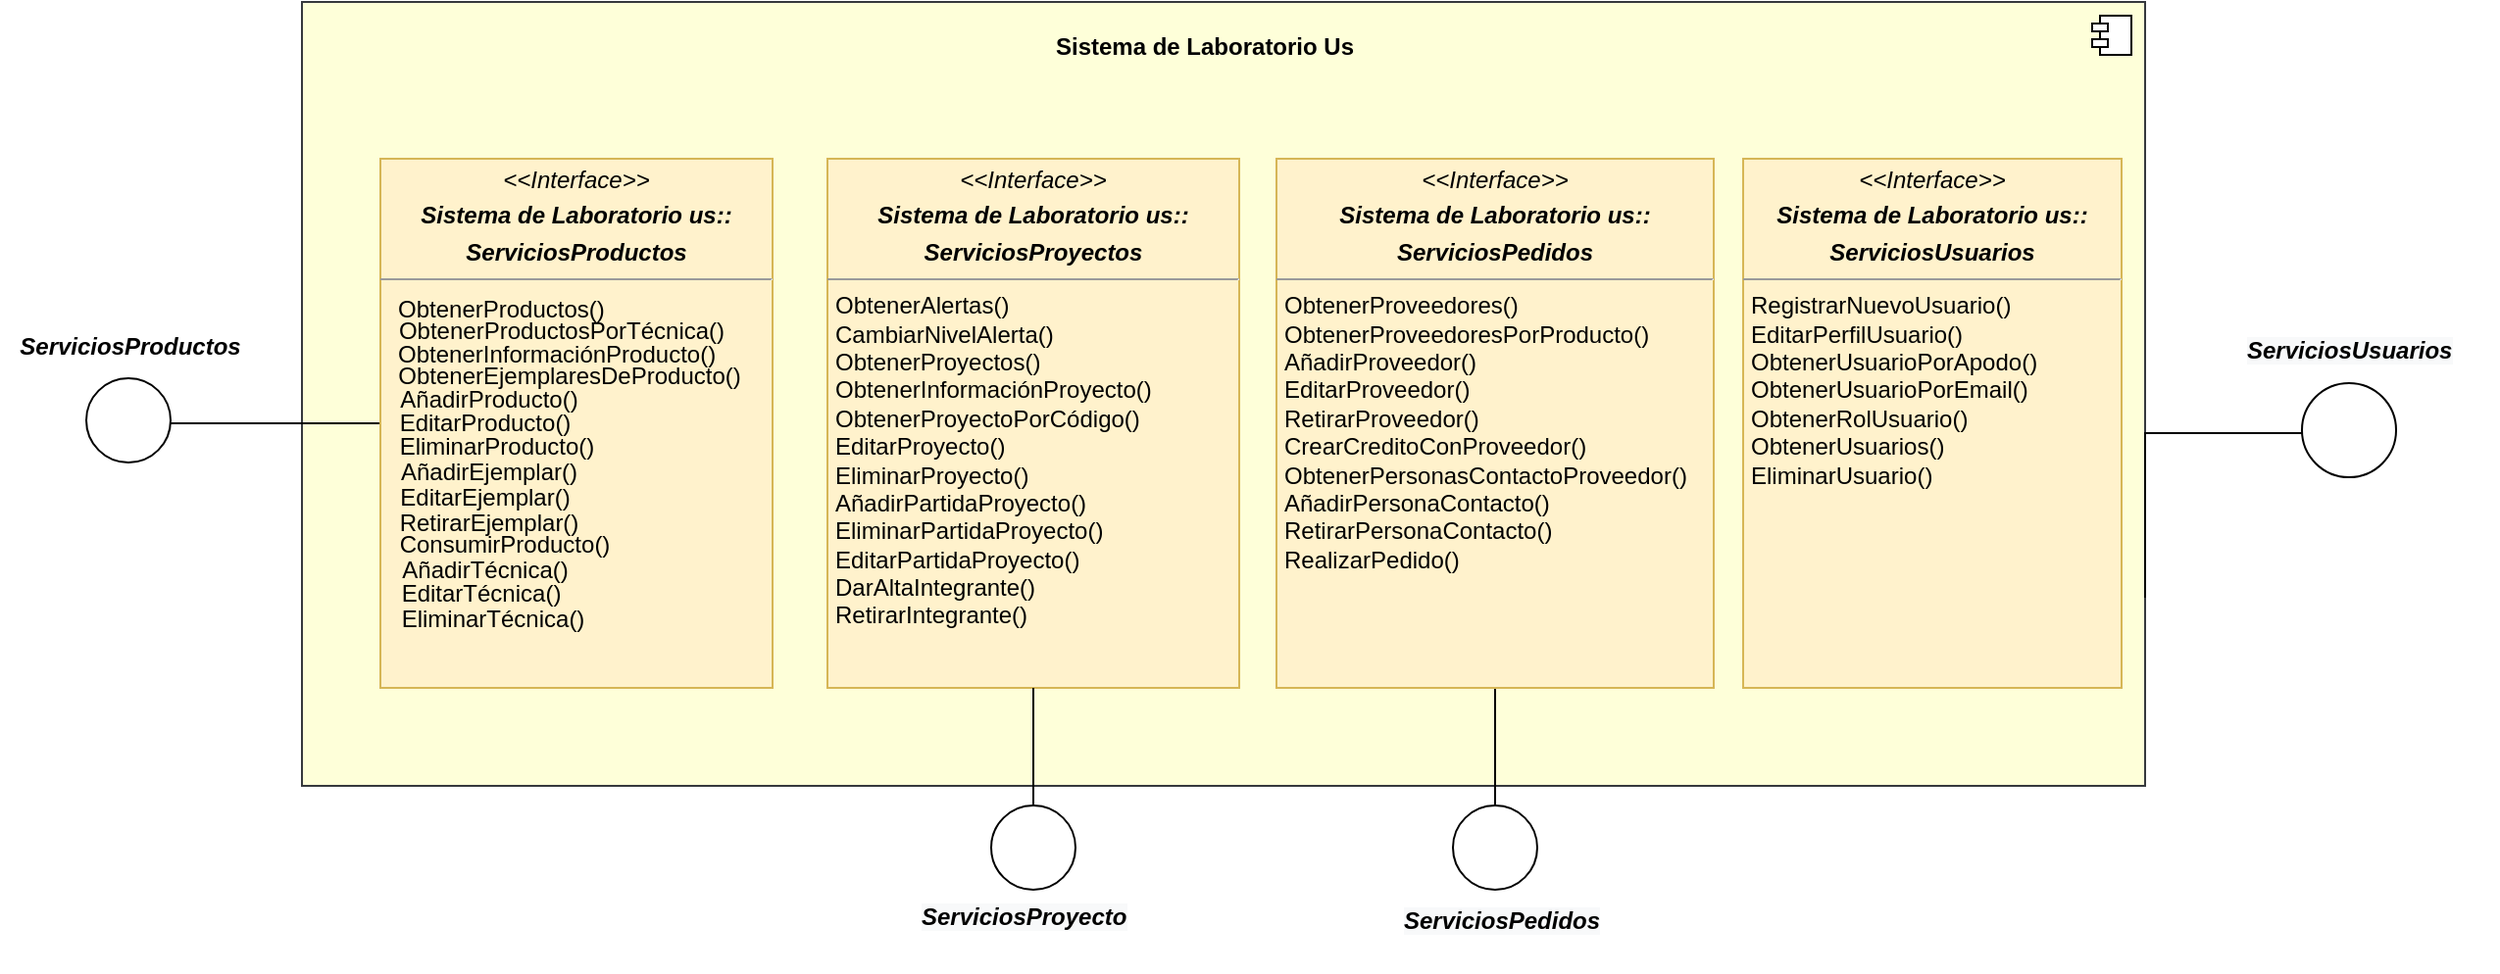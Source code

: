 <mxfile version="14.1.9" type="google"><diagram id="ibetjPbOLJQkq_5FpPAQ" name="Page-1"><mxGraphModel dx="2295" dy="735" grid="1" gridSize="10" guides="1" tooltips="1" connect="1" arrows="1" fold="1" page="1" pageScale="1" pageWidth="827" pageHeight="1169" math="0" shadow="0"><root><mxCell id="0"/><mxCell id="1" parent="0"/><mxCell id="d2kBLkRrHaHWZb3R08sP-2" value="" style="html=1;dropTarget=0;strokeColor=#36393d;fillColor=#FEFFD9;" parent="1" vertex="1"><mxGeometry x="100" y="110" width="940" height="400" as="geometry"/></mxCell><mxCell id="d2kBLkRrHaHWZb3R08sP-3" value="" style="shape=module;jettyWidth=8;jettyHeight=4;" parent="d2kBLkRrHaHWZb3R08sP-2" vertex="1"><mxGeometry x="1" width="20" height="20" relative="1" as="geometry"><mxPoint x="-27" y="7" as="offset"/></mxGeometry></mxCell><mxCell id="d2kBLkRrHaHWZb3R08sP-4" value="&lt;b&gt;Sistema de Laboratorio Us&lt;/b&gt;" style="text;html=1;align=center;verticalAlign=middle;resizable=0;points=[];autosize=1;" parent="1" vertex="1"><mxGeometry x="475" y="123" width="170" height="20" as="geometry"/></mxCell><mxCell id="Qazwq8WjykiGe2KJmcSN-8" style="edgeStyle=orthogonalEdgeStyle;rounded=0;orthogonalLoop=1;jettySize=auto;html=1;endArrow=none;endFill=0;entryX=1;entryY=0.5;entryDx=0;entryDy=0;" parent="1" source="d2kBLkRrHaHWZb3R08sP-5" edge="1"><mxGeometry relative="1" as="geometry"><mxPoint x="30" y="325" as="targetPoint"/></mxGeometry></mxCell><mxCell id="d2kBLkRrHaHWZb3R08sP-5" value="&lt;p style=&quot;margin: 0px ; margin-top: 4px ; text-align: center&quot;&gt;&lt;i&gt;&amp;lt;&amp;lt;Interface&amp;gt;&amp;gt;&lt;/i&gt;&lt;/p&gt;&lt;p style=&quot;margin: 0px ; margin-top: 4px ; text-align: center&quot;&gt;&lt;b&gt;&lt;i&gt;Sistema de Laboratorio us::&lt;/i&gt;&lt;/b&gt;&lt;/p&gt;&lt;p style=&quot;margin: 0px ; margin-top: 4px ; text-align: center&quot;&gt;&lt;b&gt;&lt;i&gt;ServiciosProductos&lt;/i&gt;&lt;/b&gt;&lt;/p&gt;&lt;hr size=&quot;1&quot;&gt;&lt;p style=&quot;margin: 0px ; margin-left: 4px&quot;&gt;&lt;/p&gt;&lt;p style=&quot;margin: 0px ; margin-left: 4px&quot;&gt;&lt;br&gt;&lt;/p&gt;" style="verticalAlign=top;align=left;overflow=fill;fontSize=12;fontFamily=Helvetica;html=1;fillColor=#fff2cc;strokeColor=#d6b656;" parent="1" vertex="1"><mxGeometry x="140" y="190" width="200" height="270" as="geometry"/></mxCell><mxCell id="d2kBLkRrHaHWZb3R08sP-6" value="&lt;p style=&quot;margin: 0px ; margin-top: 4px ; text-align: center&quot;&gt;&lt;i&gt;&amp;lt;&amp;lt;Interface&amp;gt;&amp;gt;&lt;/i&gt;&lt;br&gt;&lt;/p&gt;&lt;p style=&quot;margin: 4px 0px 0px ; text-align: center&quot;&gt;&lt;b&gt;&lt;i&gt;Sistema de Laboratorio us::&lt;/i&gt;&lt;/b&gt;&lt;/p&gt;&lt;p style=&quot;margin: 4px 0px 0px ; text-align: center&quot;&gt;&lt;b&gt;&lt;i&gt;ServiciosProyectos&lt;/i&gt;&lt;/b&gt;&lt;/p&gt;&lt;hr size=&quot;1&quot;&gt;&lt;p style=&quot;margin: 0px ; margin-left: 4px&quot;&gt;ObtenerAlertas()&lt;br&gt;CambiarNivelAlerta()&lt;/p&gt;&lt;p style=&quot;margin: 0px ; margin-left: 4px&quot;&gt;ObtenerProyectos()&lt;/p&gt;&lt;p style=&quot;margin: 0px ; margin-left: 4px&quot;&gt;ObtenerInformaciónProyecto()&lt;/p&gt;&lt;p style=&quot;margin: 0px ; margin-left: 4px&quot;&gt;ObtenerProyectoPorCódigo()&lt;/p&gt;&lt;p style=&quot;margin: 0px ; margin-left: 4px&quot;&gt;EditarProyecto()&lt;/p&gt;&lt;p style=&quot;margin: 0px ; margin-left: 4px&quot;&gt;EliminarProyecto()&lt;/p&gt;&lt;p style=&quot;margin: 0px ; margin-left: 4px&quot;&gt;AñadirPartidaProyecto()&lt;/p&gt;&lt;p style=&quot;margin: 0px ; margin-left: 4px&quot;&gt;EliminarPartidaProyecto()&lt;/p&gt;&lt;p style=&quot;margin: 0px ; margin-left: 4px&quot;&gt;EditarPartidaProyecto()&lt;/p&gt;&lt;p style=&quot;margin: 0px ; margin-left: 4px&quot;&gt;DarAltaIntegrante()&lt;/p&gt;&lt;p style=&quot;margin: 0px ; margin-left: 4px&quot;&gt;RetirarIntegrante()&lt;/p&gt;" style="verticalAlign=top;align=left;overflow=fill;fontSize=12;fontFamily=Helvetica;html=1;fillColor=#fff2cc;strokeColor=#d6b656;" parent="1" vertex="1"><mxGeometry x="368" y="190" width="210" height="270" as="geometry"/></mxCell><mxCell id="Qazwq8WjykiGe2KJmcSN-6" style="edgeStyle=orthogonalEdgeStyle;rounded=0;orthogonalLoop=1;jettySize=auto;html=1;endArrow=none;endFill=0;entryX=0.5;entryY=0;entryDx=0;entryDy=0;" parent="1" source="d2kBLkRrHaHWZb3R08sP-7" edge="1"><mxGeometry relative="1" as="geometry"><mxPoint x="708.5" y="530" as="targetPoint"/></mxGeometry></mxCell><mxCell id="d2kBLkRrHaHWZb3R08sP-7" value="&lt;p style=&quot;margin: 0px ; margin-top: 4px ; text-align: center&quot;&gt;&lt;i&gt;&amp;lt;&amp;lt;Interface&amp;gt;&amp;gt;&lt;/i&gt;&lt;/p&gt;&lt;p style=&quot;margin: 0px ; margin-top: 4px ; text-align: center&quot;&gt;&lt;b&gt;&lt;i&gt;Sistema de Laboratorio us::&lt;/i&gt;&lt;/b&gt;&lt;br&gt;&lt;/p&gt;&lt;p style=&quot;margin: 4px 0px 0px ; text-align: center&quot;&gt;&lt;b&gt;&lt;i&gt;ServiciosPedidos&lt;/i&gt;&lt;/b&gt;&lt;/p&gt;&lt;hr size=&quot;1&quot;&gt;&lt;p style=&quot;margin: 0px ; margin-left: 4px&quot;&gt;ObtenerProveedores()&lt;/p&gt;&lt;p style=&quot;margin: 0px ; margin-left: 4px&quot;&gt;ObtenerProveedoresPorProducto()&lt;/p&gt;&lt;p style=&quot;margin: 0px ; margin-left: 4px&quot;&gt;AñadirProveedor()&lt;/p&gt;&lt;p style=&quot;margin: 0px ; margin-left: 4px&quot;&gt;EditarProveedor()&lt;/p&gt;&lt;p style=&quot;margin: 0px ; margin-left: 4px&quot;&gt;RetirarProveedor()&lt;/p&gt;&lt;p style=&quot;margin: 0px ; margin-left: 4px&quot;&gt;CrearCreditoConProveedor()&lt;/p&gt;&lt;p style=&quot;margin: 0px ; margin-left: 4px&quot;&gt;ObtenerPersonasContactoProveedor()&lt;/p&gt;&lt;p style=&quot;margin: 0px ; margin-left: 4px&quot;&gt;AñadirPersonaContacto()&lt;/p&gt;&lt;p style=&quot;margin: 0px ; margin-left: 4px&quot;&gt;RetirarPersonaContacto()&lt;/p&gt;&lt;p style=&quot;margin: 0px ; margin-left: 4px&quot;&gt;RealizarPedido()&lt;/p&gt;&lt;p style=&quot;margin: 0px ; margin-left: 4px&quot;&gt;&lt;br&gt;&lt;/p&gt;" style="verticalAlign=top;align=left;overflow=fill;fontSize=12;fontFamily=Helvetica;html=1;fillColor=#fff2cc;strokeColor=#d6b656;" parent="1" vertex="1"><mxGeometry x="597" y="190" width="223" height="270" as="geometry"/></mxCell><mxCell id="Qazwq8WjykiGe2KJmcSN-9" style="edgeStyle=orthogonalEdgeStyle;rounded=0;orthogonalLoop=1;jettySize=auto;html=1;endArrow=none;endFill=0;entryX=0;entryY=0.5;entryDx=0;entryDy=0;" parent="1" edge="1"><mxGeometry relative="1" as="geometry"><mxPoint x="1165" y="325.5" as="targetPoint"/><mxPoint x="1040" y="414" as="sourcePoint"/><Array as="points"><mxPoint x="1040" y="330"/><mxPoint x="1165" y="330"/></Array></mxGeometry></mxCell><mxCell id="d2kBLkRrHaHWZb3R08sP-8" value="&lt;p style=&quot;margin: 0px ; margin-top: 4px ; text-align: center&quot;&gt;&lt;i&gt;&amp;lt;&amp;lt;Interface&amp;gt;&amp;gt;&lt;/i&gt;&lt;br&gt;&lt;/p&gt;&lt;p style=&quot;margin: 4px 0px 0px ; text-align: center&quot;&gt;&lt;b&gt;&lt;i&gt;Sistema de Laboratorio us::&lt;/i&gt;&lt;/b&gt;&lt;br&gt;&lt;/p&gt;&lt;p style=&quot;margin: 4px 0px 0px ; text-align: center&quot;&gt;&lt;b&gt;&lt;i&gt;ServiciosUsuarios&lt;/i&gt;&lt;/b&gt;&lt;/p&gt;&lt;hr size=&quot;1&quot;&gt;&lt;p style=&quot;margin: 0px ; margin-left: 4px&quot;&gt;RegistrarNuevoUsuario()&lt;/p&gt;&lt;p style=&quot;margin: 0px ; margin-left: 4px&quot;&gt;EditarPerfilUsuario()&lt;/p&gt;&lt;p style=&quot;margin: 0px ; margin-left: 4px&quot;&gt;ObtenerUsuarioPorApodo()&lt;/p&gt;&lt;p style=&quot;margin: 0px ; margin-left: 4px&quot;&gt;ObtenerUsuarioPorEmail()&lt;/p&gt;&lt;p style=&quot;margin: 0px ; margin-left: 4px&quot;&gt;ObtenerRolUsuario()&lt;/p&gt;&lt;p style=&quot;margin: 0px ; margin-left: 4px&quot;&gt;ObtenerUsuarios()&lt;/p&gt;&lt;p style=&quot;margin: 0px ; margin-left: 4px&quot;&gt;EliminarUsuario()&lt;/p&gt;&lt;p style=&quot;margin: 0px ; margin-left: 4px&quot;&gt;&lt;br&gt;&lt;/p&gt;" style="verticalAlign=top;align=left;overflow=fill;fontSize=12;fontFamily=Helvetica;html=1;fillColor=#fff2cc;strokeColor=#d6b656;" parent="1" vertex="1"><mxGeometry x="835" y="190" width="193" height="270" as="geometry"/></mxCell><mxCell id="Qazwq8WjykiGe2KJmcSN-2" value="ObtenerProductosPorTécnica()" style="text;html=1;align=center;verticalAlign=middle;resizable=0;points=[];autosize=1;" parent="1" vertex="1"><mxGeometry x="142" y="268" width="180" height="20" as="geometry"/></mxCell><mxCell id="Qazwq8WjykiGe2KJmcSN-19" value="ObtenerInformaciónProducto()" style="text;strokeColor=none;fillColor=none;align=left;verticalAlign=top;spacingLeft=4;spacingRight=4;overflow=hidden;rotatable=0;points=[[0,0.5],[1,0.5]];portConstraint=eastwest;" parent="1" vertex="1"><mxGeometry x="143" y="276" width="186" height="26" as="geometry"/></mxCell><mxCell id="Qazwq8WjykiGe2KJmcSN-20" value="ObtenerProductos()" style="text;strokeColor=none;fillColor=none;align=left;verticalAlign=top;spacingLeft=4;spacingRight=4;overflow=hidden;rotatable=0;points=[[0,0.5],[1,0.5]];portConstraint=eastwest;" parent="1" vertex="1"><mxGeometry x="143" y="253" width="160" height="26" as="geometry"/></mxCell><mxCell id="Qazwq8WjykiGe2KJmcSN-21" value="ObtenerEjemplaresDeProducto()" style="text;html=1;align=center;verticalAlign=middle;resizable=0;points=[];autosize=1;" parent="1" vertex="1"><mxGeometry x="141" y="291" width="190" height="20" as="geometry"/></mxCell><mxCell id="Qazwq8WjykiGe2KJmcSN-22" value="AñadirProducto()" style="text;html=1;align=center;verticalAlign=middle;resizable=0;points=[];autosize=1;" parent="1" vertex="1"><mxGeometry x="140" y="303" width="110" height="20" as="geometry"/></mxCell><mxCell id="Qazwq8WjykiGe2KJmcSN-23" value="AñadirEjemplar()" style="text;html=1;align=center;verticalAlign=middle;resizable=0;points=[];autosize=1;" parent="1" vertex="1"><mxGeometry x="140" y="340" width="110" height="20" as="geometry"/></mxCell><mxCell id="Qazwq8WjykiGe2KJmcSN-24" value="EditarEjemplar()" style="text;html=1;align=center;verticalAlign=middle;resizable=0;points=[];autosize=1;" parent="1" vertex="1"><mxGeometry x="143" y="352.5" width="100" height="20" as="geometry"/></mxCell><mxCell id="Qazwq8WjykiGe2KJmcSN-25" value="RetirarEjemplar()" style="text;html=1;align=center;verticalAlign=middle;resizable=0;points=[];autosize=1;" parent="1" vertex="1"><mxGeometry x="140" y="365.5" width="110" height="20" as="geometry"/></mxCell><mxCell id="Qazwq8WjykiGe2KJmcSN-26" value="EditarProducto()" style="text;html=1;align=center;verticalAlign=middle;resizable=0;points=[];autosize=1;" parent="1" vertex="1"><mxGeometry x="143" y="315" width="100" height="20" as="geometry"/></mxCell><mxCell id="Qazwq8WjykiGe2KJmcSN-27" value="EliminarProducto()" style="text;html=1;align=center;verticalAlign=middle;resizable=0;points=[];autosize=1;" parent="1" vertex="1"><mxGeometry x="144" y="326.5" width="110" height="20" as="geometry"/></mxCell><mxCell id="Qazwq8WjykiGe2KJmcSN-28" value="ConsumirProducto()" style="text;html=1;align=center;verticalAlign=middle;resizable=0;points=[];autosize=1;" parent="1" vertex="1"><mxGeometry x="143" y="376.5" width="120" height="20" as="geometry"/></mxCell><mxCell id="Qazwq8WjykiGe2KJmcSN-29" value="AñadirTécnica()" style="text;html=1;align=center;verticalAlign=middle;resizable=0;points=[];autosize=1;" parent="1" vertex="1"><mxGeometry x="143" y="389.5" width="100" height="20" as="geometry"/></mxCell><mxCell id="Qazwq8WjykiGe2KJmcSN-30" value="EditarTécnica()" style="text;html=1;align=center;verticalAlign=middle;resizable=0;points=[];autosize=1;" parent="1" vertex="1"><mxGeometry x="141" y="401.5" width="100" height="20" as="geometry"/></mxCell><mxCell id="Qazwq8WjykiGe2KJmcSN-31" value="EliminarTécnica()" style="text;html=1;align=center;verticalAlign=middle;resizable=0;points=[];autosize=1;" parent="1" vertex="1"><mxGeometry x="142" y="414.5" width="110" height="20" as="geometry"/></mxCell><mxCell id="4c52pdJOeVLaNTzAPUcr-6" value="&lt;i style=&quot;font-weight: 700&quot;&gt;ServiciosProductos&lt;br&gt;&lt;/i&gt;" style="text;html=1;align=center;verticalAlign=middle;resizable=0;points=[];autosize=1;" vertex="1" parent="1"><mxGeometry x="-53.5" y="276" width="130" height="20" as="geometry"/></mxCell><mxCell id="4c52pdJOeVLaNTzAPUcr-7" value="" style="ellipse;whiteSpace=wrap;html=1;aspect=fixed;" vertex="1" parent="1"><mxGeometry x="-10" y="302" width="43" height="43" as="geometry"/></mxCell><mxCell id="4c52pdJOeVLaNTzAPUcr-8" value="&lt;i style=&quot;color: rgb(0, 0, 0); font-family: helvetica; font-size: 12px; letter-spacing: normal; text-align: center; text-indent: 0px; text-transform: none; word-spacing: 0px; background-color: rgb(248, 249, 250); font-weight: 700;&quot;&gt;ServiciosProyecto&lt;/i&gt;" style="text;whiteSpace=wrap;html=1;" vertex="1" parent="1"><mxGeometry x="414" y="563" width="130" height="30" as="geometry"/></mxCell><mxCell id="4c52pdJOeVLaNTzAPUcr-9" value="&lt;i style=&quot;color: rgb(0 , 0 , 0) ; font-family: &amp;#34;helvetica&amp;#34; ; font-size: 12px ; letter-spacing: normal ; text-align: center ; text-indent: 0px ; text-transform: none ; word-spacing: 0px ; background-color: rgb(248 , 249 , 250) ; font-weight: 700&quot;&gt;ServiciosPedidos&lt;/i&gt;" style="text;whiteSpace=wrap;html=1;" vertex="1" parent="1"><mxGeometry x="660" y="565" width="120" height="40" as="geometry"/></mxCell><mxCell id="4c52pdJOeVLaNTzAPUcr-15" style="edgeStyle=orthogonalEdgeStyle;rounded=0;orthogonalLoop=1;jettySize=auto;html=1;entryX=0.5;entryY=1;entryDx=0;entryDy=0;endArrow=none;endFill=0;" edge="1" parent="1" source="4c52pdJOeVLaNTzAPUcr-10" target="d2kBLkRrHaHWZb3R08sP-6"><mxGeometry relative="1" as="geometry"/></mxCell><mxCell id="4c52pdJOeVLaNTzAPUcr-10" value="" style="ellipse;whiteSpace=wrap;html=1;aspect=fixed;" vertex="1" parent="1"><mxGeometry x="451.5" y="520" width="43" height="43" as="geometry"/></mxCell><mxCell id="4c52pdJOeVLaNTzAPUcr-11" value="" style="ellipse;whiteSpace=wrap;html=1;aspect=fixed;" vertex="1" parent="1"><mxGeometry x="687" y="520" width="43" height="43" as="geometry"/></mxCell><mxCell id="4c52pdJOeVLaNTzAPUcr-12" value="" style="ellipse;whiteSpace=wrap;html=1;aspect=fixed;" vertex="1" parent="1"><mxGeometry x="1120" y="304.5" width="48" height="48" as="geometry"/></mxCell><mxCell id="4c52pdJOeVLaNTzAPUcr-13" value="&lt;i style=&quot;color: rgb(0 , 0 , 0) ; font-family: &amp;#34;helvetica&amp;#34; ; font-size: 12px ; letter-spacing: normal ; text-align: center ; text-indent: 0px ; text-transform: none ; word-spacing: 0px ; background-color: rgb(248 , 249 , 250) ; font-weight: 700&quot;&gt;ServiciosUsuarios&lt;/i&gt;" style="text;whiteSpace=wrap;html=1;" vertex="1" parent="1"><mxGeometry x="1090" y="274" width="130" height="30" as="geometry"/></mxCell></root></mxGraphModel></diagram></mxfile>